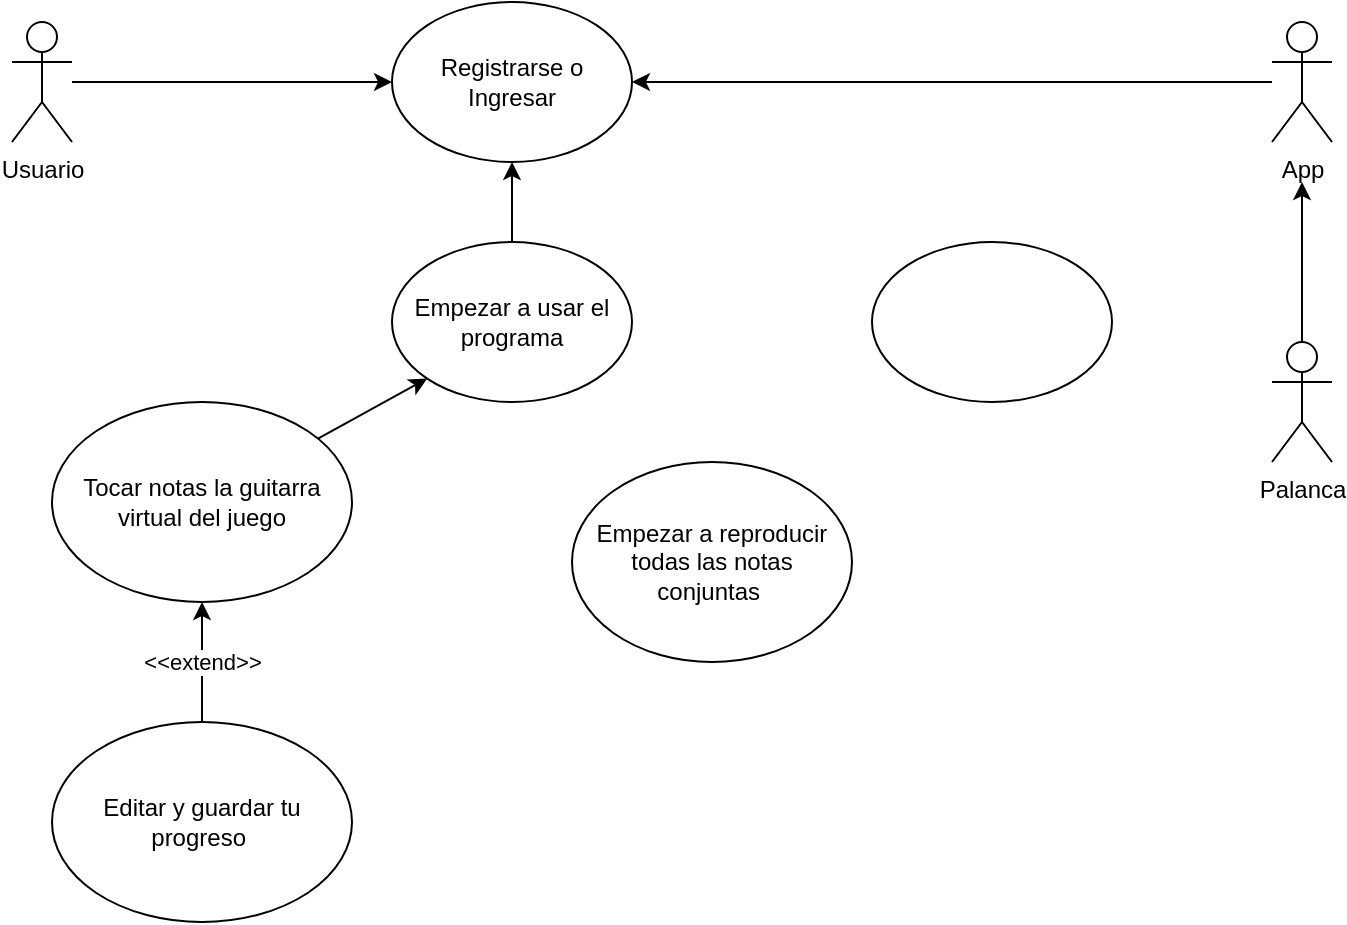 <mxfile>
    <diagram id="LzpDFZy26f_fby7HQ9bD" name="Page-1">
        <mxGraphModel dx="1432" dy="787" grid="1" gridSize="10" guides="1" tooltips="1" connect="1" arrows="1" fold="1" page="1" pageScale="1" pageWidth="850" pageHeight="1100" math="0" shadow="0">
            <root>
                <mxCell id="0"/>
                <mxCell id="1" parent="0"/>
                <mxCell id="7" style="edgeStyle=none;html=1;entryX=0;entryY=0.5;entryDx=0;entryDy=0;" edge="1" parent="1" target="6">
                    <mxGeometry relative="1" as="geometry">
                        <mxPoint x="60" y="160" as="sourcePoint"/>
                    </mxGeometry>
                </mxCell>
                <mxCell id="2" value="Usuario" style="shape=umlActor;verticalLabelPosition=bottom;verticalAlign=top;html=1;" vertex="1" parent="1">
                    <mxGeometry x="30" y="130" width="30" height="60" as="geometry"/>
                </mxCell>
                <mxCell id="8" style="edgeStyle=none;html=1;entryX=1;entryY=0.5;entryDx=0;entryDy=0;" edge="1" parent="1" source="3" target="6">
                    <mxGeometry relative="1" as="geometry"/>
                </mxCell>
                <mxCell id="3" value="App" style="shape=umlActor;verticalLabelPosition=bottom;verticalAlign=top;html=1;" vertex="1" parent="1">
                    <mxGeometry x="660" y="130" width="30" height="60" as="geometry"/>
                </mxCell>
                <mxCell id="20" style="edgeStyle=none;html=1;" edge="1" parent="1" source="4">
                    <mxGeometry relative="1" as="geometry">
                        <mxPoint x="675" y="210" as="targetPoint"/>
                    </mxGeometry>
                </mxCell>
                <mxCell id="4" value="Palanca" style="shape=umlActor;verticalLabelPosition=bottom;verticalAlign=top;html=1;" vertex="1" parent="1">
                    <mxGeometry x="660" y="290" width="30" height="60" as="geometry"/>
                </mxCell>
                <mxCell id="6" value="Registrarse o Ingresar" style="ellipse;whiteSpace=wrap;html=1;" vertex="1" parent="1">
                    <mxGeometry x="220" y="120" width="120" height="80" as="geometry"/>
                </mxCell>
                <mxCell id="12" style="edgeStyle=none;html=1;entryX=0.5;entryY=1;entryDx=0;entryDy=0;" edge="1" parent="1" source="9" target="6">
                    <mxGeometry relative="1" as="geometry"/>
                </mxCell>
                <mxCell id="9" value="Empezar a usar el programa" style="ellipse;whiteSpace=wrap;html=1;" vertex="1" parent="1">
                    <mxGeometry x="220" y="240" width="120" height="80" as="geometry"/>
                </mxCell>
                <mxCell id="14" style="edgeStyle=none;html=1;entryX=0;entryY=1;entryDx=0;entryDy=0;" edge="1" parent="1" source="13" target="9">
                    <mxGeometry relative="1" as="geometry"/>
                </mxCell>
                <mxCell id="13" value="Tocar notas la guitarra virtual del juego" style="ellipse;whiteSpace=wrap;html=1;" vertex="1" parent="1">
                    <mxGeometry x="50" y="320" width="150" height="100" as="geometry"/>
                </mxCell>
                <mxCell id="18" value="&amp;lt;&amp;lt;extend&amp;gt;&amp;gt;" style="edgeStyle=none;html=1;entryX=0.5;entryY=1;entryDx=0;entryDy=0;" edge="1" parent="1" source="15" target="13">
                    <mxGeometry relative="1" as="geometry"/>
                </mxCell>
                <mxCell id="15" value="Editar y guardar tu progreso&amp;nbsp;" style="ellipse;whiteSpace=wrap;html=1;" vertex="1" parent="1">
                    <mxGeometry x="50" y="480" width="150" height="100" as="geometry"/>
                </mxCell>
                <mxCell id="16" value="Empezar a reproducir todas las notas conjuntas&amp;nbsp;" style="ellipse;whiteSpace=wrap;html=1;" vertex="1" parent="1">
                    <mxGeometry x="310" y="350" width="140" height="100" as="geometry"/>
                </mxCell>
                <mxCell id="21" value="" style="ellipse;whiteSpace=wrap;html=1;" vertex="1" parent="1">
                    <mxGeometry x="460" y="240" width="120" height="80" as="geometry"/>
                </mxCell>
            </root>
        </mxGraphModel>
    </diagram>
</mxfile>
